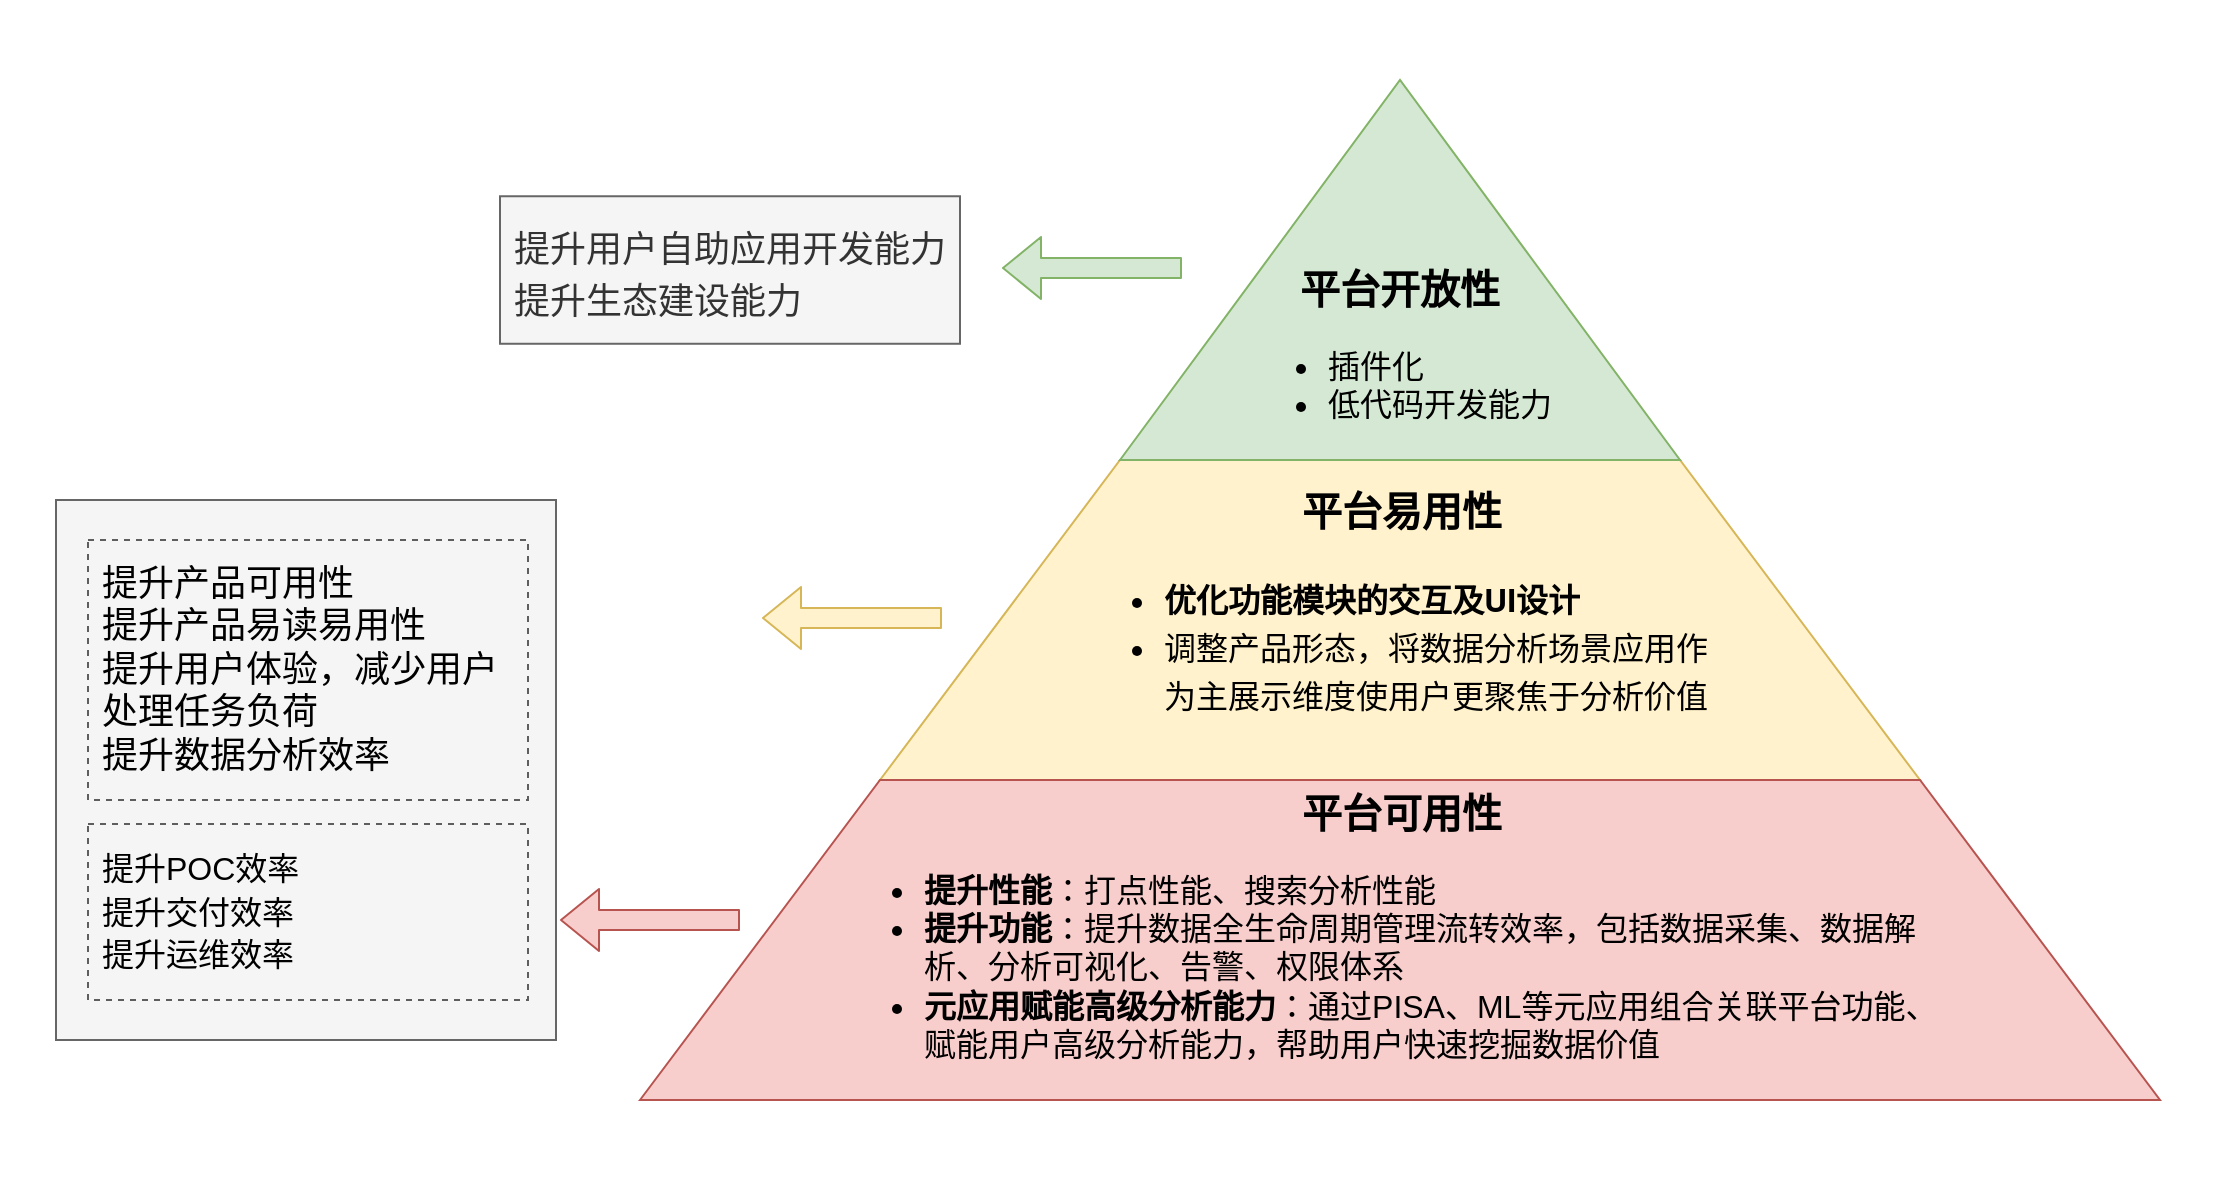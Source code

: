 <mxfile version="14.6.13" type="github">
  <diagram id="B8hStYrAxmmMbMgLL3rB" name="Page-1">
    <mxGraphModel dx="2137" dy="2079" grid="1" gridSize="10" guides="1" tooltips="1" connect="1" arrows="1" fold="1" page="1" pageScale="1" pageWidth="827" pageHeight="1169" math="0" shadow="0">
      <root>
        <mxCell id="0" />
        <mxCell id="1" parent="0" />
        <mxCell id="5B6wULODDFFY0rguPRqn-14" value="" style="rounded=0;whiteSpace=wrap;html=1;fontSize=18;fontColor=#FF9999;align=left;strokeColor=none;" parent="1" vertex="1">
          <mxGeometry x="-360" y="-90" width="1110" height="600" as="geometry" />
        </mxCell>
        <mxCell id="JMJn1nMPECWK5IR5tHWk-6" value="" style="rounded=0;whiteSpace=wrap;html=1;fontSize=18;strokeColor=#666666;align=left;fillColor=#f5f5f5;fontColor=#333333;" vertex="1" parent="1">
          <mxGeometry x="-332" y="160" width="250" height="270" as="geometry" />
        </mxCell>
        <mxCell id="5B6wULODDFFY0rguPRqn-2" value="&lt;div style=&quot;text-align: center&quot;&gt;&lt;b&gt;&lt;font style=&quot;font-size: 20px&quot;&gt;平台易用性&lt;/font&gt;&lt;/b&gt;&lt;/div&gt;&lt;ul&gt;&lt;li style=&quot;font-size: 16px&quot;&gt;&lt;p class=&quot;p1&quot; style=&quot;margin: 0px ; font-stretch: normal ; line-height: normal ; font-family: &amp;#34;.pingfang sc&amp;#34;&quot;&gt;&lt;b&gt;优化功能模块的交互及&lt;span class=&quot;s1&quot; style=&quot;font-stretch: normal ; line-height: normal ; font-family: &amp;#34;helvetica neue&amp;#34;&quot;&gt;UI&lt;/span&gt;设计&lt;/b&gt;&lt;/p&gt;&lt;/li&gt;&lt;li style=&quot;font-size: 16px&quot;&gt;&lt;p class=&quot;p1&quot; style=&quot;margin: 0px ; font-stretch: normal ; line-height: normal ; font-family: &amp;#34;.pingfang sc&amp;#34;&quot;&gt;调整产品形态，&lt;span style=&quot;font-family: &amp;#34;helvetica&amp;#34;&quot;&gt;将数据分析场景应用作为主展示维度使用户更聚焦于分析价值&lt;/span&gt;&lt;/p&gt;&lt;/li&gt;&lt;/ul&gt;" style="shape=trapezoid;perimeter=trapezoidPerimeter;whiteSpace=wrap;html=1;fixedSize=1;size=120;fontSize=18;fillColor=#fff2cc;strokeColor=#d6b656;spacingLeft=100;spacingRight=100;align=left;" parent="1" vertex="1">
          <mxGeometry x="80" y="140" width="520" height="160" as="geometry" />
        </mxCell>
        <mxCell id="5B6wULODDFFY0rguPRqn-3" value="&lt;div&gt;&lt;span&gt;&lt;font style=&quot;font-size: 20px&quot;&gt;&lt;b&gt;平台开放性&lt;/b&gt;&lt;/font&gt;&lt;/span&gt;&lt;/div&gt;&lt;span style=&quot;font-size: 16px&quot;&gt;&lt;ul&gt;&lt;li style=&quot;text-align: left&quot;&gt;&lt;span&gt;插件化&lt;/span&gt;&lt;/li&gt;&lt;li&gt;&lt;span&gt;低代码开发能力&lt;/span&gt;&lt;/li&gt;&lt;/ul&gt;&lt;/span&gt;" style="shape=trapezoid;perimeter=trapezoidPerimeter;whiteSpace=wrap;html=1;fixedSize=1;size=140;fontSize=18;verticalAlign=bottom;fillColor=#d5e8d4;strokeColor=#82b366;spacingLeft=10;spacingRight=10;align=center;" parent="1" vertex="1">
          <mxGeometry x="200" y="-50" width="280" height="190" as="geometry" />
        </mxCell>
        <mxCell id="5B6wULODDFFY0rguPRqn-6" value="&lt;div style=&quot;text-align: center&quot;&gt;&lt;span style=&quot;font-size: 20px&quot;&gt;&lt;b&gt;平台可用性&lt;/b&gt;&lt;/span&gt;&lt;/div&gt;&lt;ul style=&quot;font-size: 16px&quot;&gt;&lt;li&gt;&lt;b&gt;提升性能&lt;/b&gt;：打点性能、搜索分析性能&lt;/li&gt;&lt;li&gt;&lt;b&gt;提升功能&lt;/b&gt;：提升数据全生命周期管理流转效率，包括数据采集、数据解析、分析可视化、告警、权限体系&lt;br&gt;&lt;/li&gt;&lt;li&gt;&lt;b&gt;元应用赋能高级分析能力&lt;/b&gt;：通过PISA、ML等元应用组合关联平台功能、赋能用户高级分析能力，帮助用户快速挖掘数据价值&lt;br&gt;&lt;/li&gt;&lt;/ul&gt;" style="shape=trapezoid;perimeter=trapezoidPerimeter;whiteSpace=wrap;html=1;fixedSize=1;size=120;fontSize=18;align=left;fillColor=#f8cecc;strokeColor=#b85450;spacingRight=100;spacingLeft=100;verticalAlign=bottom;" parent="1" vertex="1">
          <mxGeometry x="-40" y="300" width="760" height="160" as="geometry" />
        </mxCell>
        <mxCell id="5B6wULODDFFY0rguPRqn-7" value="" style="shape=flexArrow;endArrow=classic;html=1;fontSize=18;fontColor=#FF9999;fillColor=#f8cecc;strokeColor=#b85450;" parent="1" edge="1">
          <mxGeometry width="50" height="50" relative="1" as="geometry">
            <mxPoint x="10" y="370" as="sourcePoint" />
            <mxPoint x="-80" y="370" as="targetPoint" />
          </mxGeometry>
        </mxCell>
        <mxCell id="5B6wULODDFFY0rguPRqn-9" value="&lt;font style=&quot;font-size: 18px&quot;&gt;提升产品可用性&lt;br&gt;提升产品易读易用性&lt;br&gt;提升用户体验，减少用户处理任务负荷&lt;br&gt;&lt;span style=&quot;text-align: center&quot;&gt;提升数据分析效率&lt;/span&gt;&lt;br&gt;&lt;/font&gt;" style="text;html=1;fillColor=none;align=left;verticalAlign=middle;whiteSpace=wrap;rounded=0;fontSize=18;dashed=1;strokeColor=#5E5E5E;spacingLeft=5;spacingRight=5;fontStyle=0" parent="1" vertex="1">
          <mxGeometry x="-316" y="180" width="220" height="130" as="geometry" />
        </mxCell>
        <mxCell id="5B6wULODDFFY0rguPRqn-10" value="" style="shape=flexArrow;endArrow=classic;html=1;fontSize=18;fontColor=#FF9999;fillColor=#fff2cc;strokeColor=#d6b656;" parent="1" edge="1">
          <mxGeometry width="50" height="50" relative="1" as="geometry">
            <mxPoint x="111" y="219" as="sourcePoint" />
            <mxPoint x="21" y="219" as="targetPoint" />
          </mxGeometry>
        </mxCell>
        <mxCell id="5B6wULODDFFY0rguPRqn-12" value="" style="shape=flexArrow;endArrow=classic;html=1;fontSize=18;fontColor=#FF9999;fillColor=#d5e8d4;strokeColor=#82b366;" parent="1" edge="1">
          <mxGeometry width="50" height="50" relative="1" as="geometry">
            <mxPoint x="231" y="44" as="sourcePoint" />
            <mxPoint x="141" y="44" as="targetPoint" />
          </mxGeometry>
        </mxCell>
        <mxCell id="5B6wULODDFFY0rguPRqn-13" value="&lt;p class=&quot;p1&quot; style=&quot;margin: 0px ; font-stretch: normal ; line-height: normal ; font-family: &amp;quot;.pingfang sc&amp;quot; ; font-size: 18px&quot;&gt;&lt;font style=&quot;font-size: 18px&quot;&gt;提升用户自助应用开发能力&lt;/font&gt;&lt;/p&gt;&lt;p class=&quot;p1&quot; style=&quot;margin: 0px ; font-stretch: normal ; line-height: normal ; font-family: &amp;quot;.pingfang sc&amp;quot; ; font-size: 18px&quot;&gt;&lt;span&gt;提升生态建设能力&lt;/span&gt;&lt;/p&gt;" style="text;html=1;strokeColor=#666666;fillColor=#f5f5f5;align=left;verticalAlign=middle;whiteSpace=wrap;rounded=0;fontSize=18;fontStyle=0;fontColor=#333333;spacingLeft=5;spacingRight=5;" parent="1" vertex="1">
          <mxGeometry x="-110" y="8.13" width="230" height="73.75" as="geometry" />
        </mxCell>
        <mxCell id="JMJn1nMPECWK5IR5tHWk-5" value="&lt;span style=&quot;font-size: 16px&quot;&gt;提升POC效率&lt;/span&gt;&lt;br style=&quot;font-size: 16px&quot;&gt;&lt;span style=&quot;font-size: 16px&quot;&gt;提升交付效率&lt;/span&gt;&lt;br style=&quot;font-size: 16px&quot;&gt;&lt;span style=&quot;font-size: 16px&quot;&gt;提升运维效率&lt;/span&gt;" style="text;html=1;align=left;verticalAlign=middle;whiteSpace=wrap;rounded=0;fontSize=18;dashed=1;strokeColor=#5E5E5E;spacingLeft=5;spacingRight=5;" vertex="1" parent="1">
          <mxGeometry x="-316" y="322" width="220" height="88" as="geometry" />
        </mxCell>
      </root>
    </mxGraphModel>
  </diagram>
</mxfile>
